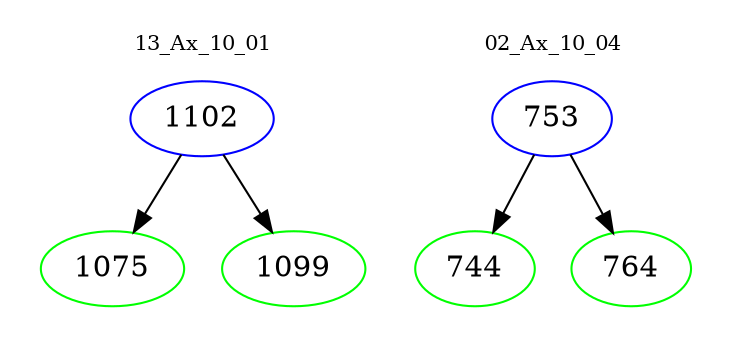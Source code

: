 digraph{
subgraph cluster_0 {
color = white
label = "13_Ax_10_01";
fontsize=10;
T0_1102 [label="1102", color="blue"]
T0_1102 -> T0_1075 [color="black"]
T0_1075 [label="1075", color="green"]
T0_1102 -> T0_1099 [color="black"]
T0_1099 [label="1099", color="green"]
}
subgraph cluster_1 {
color = white
label = "02_Ax_10_04";
fontsize=10;
T1_753 [label="753", color="blue"]
T1_753 -> T1_744 [color="black"]
T1_744 [label="744", color="green"]
T1_753 -> T1_764 [color="black"]
T1_764 [label="764", color="green"]
}
}
